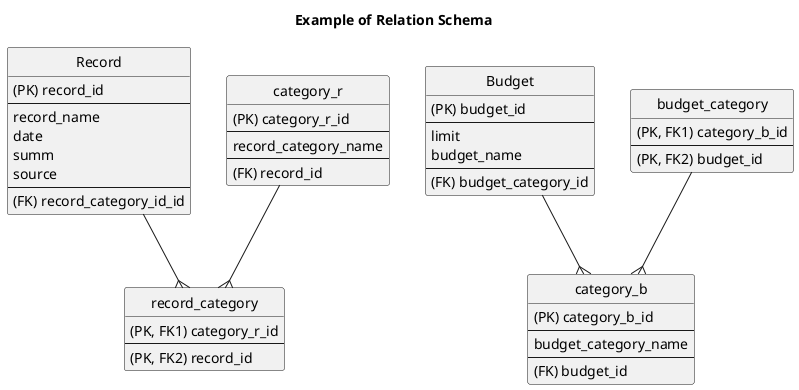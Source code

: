@startuml
title Example of Relation Schema

hide circle

entity "Record" as rd {
    (PK) record_id
    --
    record_name
    date
    summ
    source
    --
    (FK) record_category_id_id
}

entity "Budget" as bd {
    (PK) budget_id
    --
    limit
    budget_name
    --
    (FK) budget_category_id
}

entity "category_r" as ctr {
    (PK) category_r_id
    --
    record_category_name
    --
    (FK) record_id
}

entity "category_b" as ctb {
    (PK) category_b_id
    --
    budget_category_name
    --
    (FK) budget_id
}

entity "record_category" as rc {
    (PK, FK1) category_r_id
    --
    (PK, FK2) record_id
}

entity "budget_category" as bc {
    (PK, FK1) category_b_id
    --
    (PK, FK2) budget_id
}
bc --{ ctb
bd --{ ctb

ctr --{ rc
rd --{ rc

@enduml